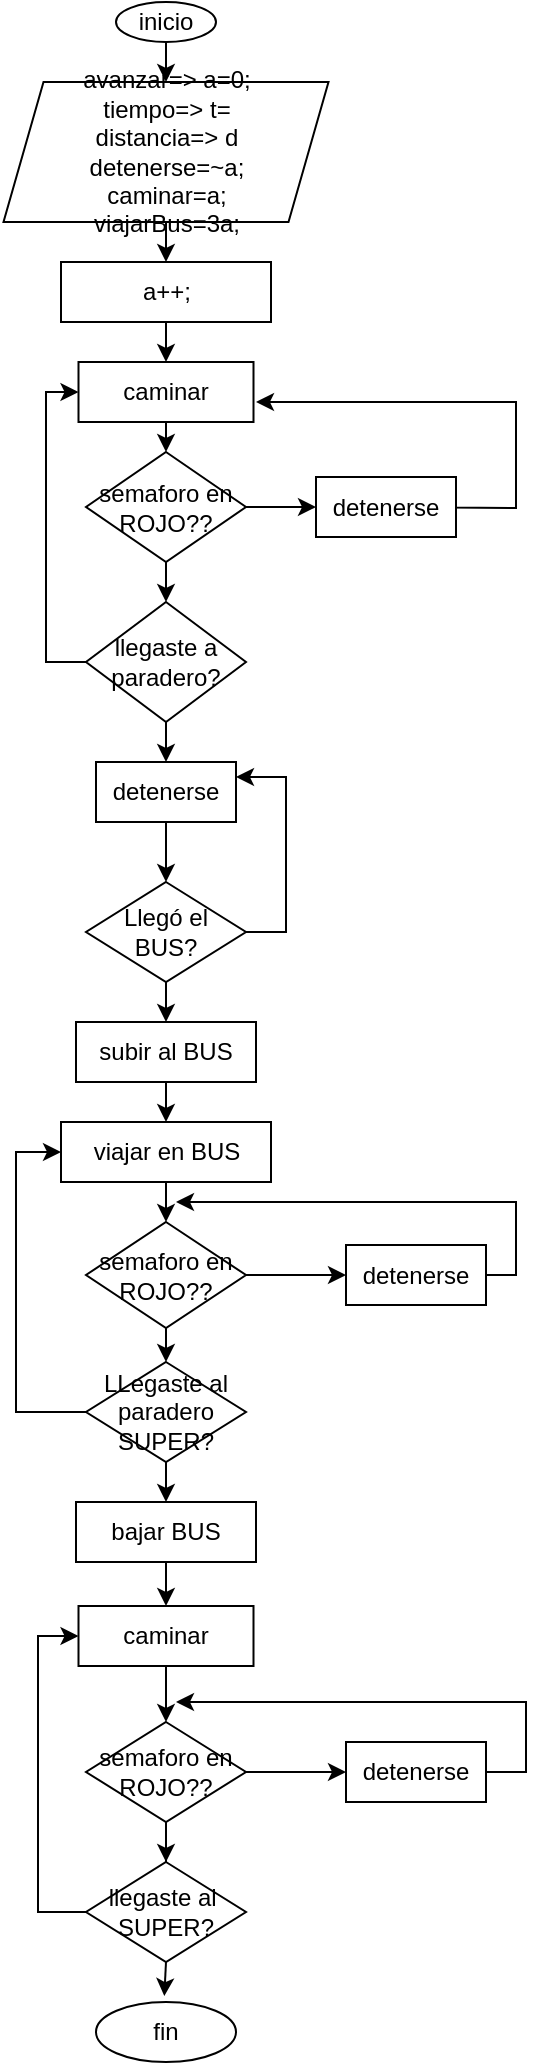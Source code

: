 <mxfile version="14.3.0" type="github">
  <diagram id="0mvoZaJWSHNZC3QwaI-d" name="Page-1">
    <mxGraphModel dx="413" dy="232" grid="1" gridSize="10" guides="1" tooltips="1" connect="1" arrows="1" fold="1" page="1" pageScale="1" pageWidth="827" pageHeight="1169" math="0" shadow="0">
      <root>
        <mxCell id="0" />
        <mxCell id="1" parent="0" />
        <mxCell id="iI-qYse78smGDz18mhjB-9" value="" style="edgeStyle=orthogonalEdgeStyle;rounded=0;orthogonalLoop=1;jettySize=auto;html=1;entryX=0.5;entryY=0;entryDx=0;entryDy=0;" edge="1" parent="1" target="iI-qYse78smGDz18mhjB-2">
          <mxGeometry relative="1" as="geometry">
            <mxPoint x="145" y="50" as="sourcePoint" />
          </mxGeometry>
        </mxCell>
        <mxCell id="iI-qYse78smGDz18mhjB-10" style="edgeStyle=orthogonalEdgeStyle;rounded=0;orthogonalLoop=1;jettySize=auto;html=1;exitX=0.5;exitY=1;exitDx=0;exitDy=0;entryX=0.5;entryY=0;entryDx=0;entryDy=0;" edge="1" parent="1" source="iI-qYse78smGDz18mhjB-2" target="iI-qYse78smGDz18mhjB-5">
          <mxGeometry relative="1" as="geometry" />
        </mxCell>
        <mxCell id="iI-qYse78smGDz18mhjB-2" value="avanzar=&amp;gt; a=0;&lt;br&gt;tiempo=&amp;gt; t=&lt;br&gt;distancia=&amp;gt; d&lt;br&gt;detenerse=~a;&lt;br&gt;caminar=a;&lt;br&gt;viajarBus=3a;" style="shape=parallelogram;perimeter=parallelogramPerimeter;whiteSpace=wrap;html=1;fixedSize=1;" vertex="1" parent="1">
          <mxGeometry x="63.75" y="70" width="162.5" height="70" as="geometry" />
        </mxCell>
        <mxCell id="iI-qYse78smGDz18mhjB-11" style="edgeStyle=orthogonalEdgeStyle;rounded=0;orthogonalLoop=1;jettySize=auto;html=1;exitX=0.5;exitY=1;exitDx=0;exitDy=0;entryX=0.5;entryY=0;entryDx=0;entryDy=0;" edge="1" parent="1" source="iI-qYse78smGDz18mhjB-5" target="iI-qYse78smGDz18mhjB-6">
          <mxGeometry relative="1" as="geometry" />
        </mxCell>
        <mxCell id="iI-qYse78smGDz18mhjB-5" value="a++;" style="rounded=0;whiteSpace=wrap;html=1;" vertex="1" parent="1">
          <mxGeometry x="92.5" y="160" width="105" height="30" as="geometry" />
        </mxCell>
        <mxCell id="iI-qYse78smGDz18mhjB-12" style="edgeStyle=orthogonalEdgeStyle;rounded=0;orthogonalLoop=1;jettySize=auto;html=1;exitX=0.5;exitY=1;exitDx=0;exitDy=0;entryX=0.5;entryY=0;entryDx=0;entryDy=0;" edge="1" parent="1" source="iI-qYse78smGDz18mhjB-6" target="iI-qYse78smGDz18mhjB-7">
          <mxGeometry relative="1" as="geometry" />
        </mxCell>
        <mxCell id="iI-qYse78smGDz18mhjB-6" value="caminar" style="rounded=0;whiteSpace=wrap;html=1;" vertex="1" parent="1">
          <mxGeometry x="101.25" y="210" width="87.5" height="30" as="geometry" />
        </mxCell>
        <mxCell id="iI-qYse78smGDz18mhjB-13" style="edgeStyle=orthogonalEdgeStyle;rounded=0;orthogonalLoop=1;jettySize=auto;html=1;exitX=1;exitY=0.5;exitDx=0;exitDy=0;entryX=0;entryY=0.5;entryDx=0;entryDy=0;" edge="1" parent="1" source="iI-qYse78smGDz18mhjB-7" target="iI-qYse78smGDz18mhjB-8">
          <mxGeometry relative="1" as="geometry" />
        </mxCell>
        <mxCell id="iI-qYse78smGDz18mhjB-16" style="edgeStyle=orthogonalEdgeStyle;rounded=0;orthogonalLoop=1;jettySize=auto;html=1;exitX=0.5;exitY=1;exitDx=0;exitDy=0;entryX=0.5;entryY=0;entryDx=0;entryDy=0;" edge="1" parent="1" source="iI-qYse78smGDz18mhjB-7" target="iI-qYse78smGDz18mhjB-15">
          <mxGeometry relative="1" as="geometry" />
        </mxCell>
        <mxCell id="iI-qYse78smGDz18mhjB-7" value="semaforo en ROJO??" style="rhombus;whiteSpace=wrap;html=1;" vertex="1" parent="1">
          <mxGeometry x="105" y="255" width="80" height="55" as="geometry" />
        </mxCell>
        <mxCell id="iI-qYse78smGDz18mhjB-14" style="edgeStyle=orthogonalEdgeStyle;rounded=0;orthogonalLoop=1;jettySize=auto;html=1;exitX=1;exitY=0.5;exitDx=0;exitDy=0;" edge="1" parent="1" source="iI-qYse78smGDz18mhjB-8">
          <mxGeometry relative="1" as="geometry">
            <mxPoint x="190" y="230" as="targetPoint" />
            <Array as="points">
              <mxPoint x="255" y="283" />
              <mxPoint x="320" y="283" />
              <mxPoint x="320" y="230" />
            </Array>
          </mxGeometry>
        </mxCell>
        <mxCell id="iI-qYse78smGDz18mhjB-8" value="detenerse" style="rounded=0;whiteSpace=wrap;html=1;" vertex="1" parent="1">
          <mxGeometry x="220" y="267.5" width="70" height="30" as="geometry" />
        </mxCell>
        <mxCell id="iI-qYse78smGDz18mhjB-17" style="edgeStyle=orthogonalEdgeStyle;rounded=0;orthogonalLoop=1;jettySize=auto;html=1;exitX=0;exitY=0.5;exitDx=0;exitDy=0;entryX=0;entryY=0.5;entryDx=0;entryDy=0;" edge="1" parent="1" source="iI-qYse78smGDz18mhjB-15" target="iI-qYse78smGDz18mhjB-6">
          <mxGeometry relative="1" as="geometry">
            <mxPoint x="60" y="230" as="targetPoint" />
          </mxGeometry>
        </mxCell>
        <mxCell id="iI-qYse78smGDz18mhjB-21" style="edgeStyle=orthogonalEdgeStyle;rounded=0;orthogonalLoop=1;jettySize=auto;html=1;exitX=0.5;exitY=1;exitDx=0;exitDy=0;entryX=0.5;entryY=0;entryDx=0;entryDy=0;" edge="1" parent="1" source="iI-qYse78smGDz18mhjB-15" target="iI-qYse78smGDz18mhjB-19">
          <mxGeometry relative="1" as="geometry" />
        </mxCell>
        <mxCell id="iI-qYse78smGDz18mhjB-15" value="llegaste a paradero?" style="rhombus;whiteSpace=wrap;html=1;" vertex="1" parent="1">
          <mxGeometry x="105" y="330" width="80" height="60" as="geometry" />
        </mxCell>
        <mxCell id="iI-qYse78smGDz18mhjB-22" style="edgeStyle=orthogonalEdgeStyle;rounded=0;orthogonalLoop=1;jettySize=auto;html=1;exitX=0.5;exitY=1;exitDx=0;exitDy=0;entryX=0.5;entryY=0;entryDx=0;entryDy=0;" edge="1" parent="1" source="iI-qYse78smGDz18mhjB-19" target="iI-qYse78smGDz18mhjB-20">
          <mxGeometry relative="1" as="geometry" />
        </mxCell>
        <mxCell id="iI-qYse78smGDz18mhjB-19" value="detenerse" style="rounded=0;whiteSpace=wrap;html=1;" vertex="1" parent="1">
          <mxGeometry x="110" y="410" width="70" height="30" as="geometry" />
        </mxCell>
        <mxCell id="iI-qYse78smGDz18mhjB-23" style="edgeStyle=orthogonalEdgeStyle;rounded=0;orthogonalLoop=1;jettySize=auto;html=1;exitX=1;exitY=0.5;exitDx=0;exitDy=0;entryX=1;entryY=0.25;entryDx=0;entryDy=0;" edge="1" parent="1" source="iI-qYse78smGDz18mhjB-20" target="iI-qYse78smGDz18mhjB-19">
          <mxGeometry relative="1" as="geometry">
            <mxPoint x="220" y="420" as="targetPoint" />
          </mxGeometry>
        </mxCell>
        <mxCell id="iI-qYse78smGDz18mhjB-48" style="edgeStyle=orthogonalEdgeStyle;rounded=0;orthogonalLoop=1;jettySize=auto;html=1;exitX=0.5;exitY=1;exitDx=0;exitDy=0;entryX=0.5;entryY=0;entryDx=0;entryDy=0;" edge="1" parent="1" source="iI-qYse78smGDz18mhjB-20" target="iI-qYse78smGDz18mhjB-24">
          <mxGeometry relative="1" as="geometry" />
        </mxCell>
        <mxCell id="iI-qYse78smGDz18mhjB-20" value="Llegó el&lt;br&gt;BUS?" style="rhombus;whiteSpace=wrap;html=1;" vertex="1" parent="1">
          <mxGeometry x="105" y="470" width="80" height="50" as="geometry" />
        </mxCell>
        <mxCell id="iI-qYse78smGDz18mhjB-27" style="edgeStyle=orthogonalEdgeStyle;rounded=0;orthogonalLoop=1;jettySize=auto;html=1;exitX=0.5;exitY=1;exitDx=0;exitDy=0;entryX=0.5;entryY=0;entryDx=0;entryDy=0;" edge="1" parent="1" source="iI-qYse78smGDz18mhjB-24" target="iI-qYse78smGDz18mhjB-25">
          <mxGeometry relative="1" as="geometry" />
        </mxCell>
        <mxCell id="iI-qYse78smGDz18mhjB-24" value="subir al BUS" style="rounded=0;whiteSpace=wrap;html=1;" vertex="1" parent="1">
          <mxGeometry x="100" y="540" width="90" height="30" as="geometry" />
        </mxCell>
        <mxCell id="iI-qYse78smGDz18mhjB-32" style="edgeStyle=orthogonalEdgeStyle;rounded=0;orthogonalLoop=1;jettySize=auto;html=1;exitX=0.5;exitY=1;exitDx=0;exitDy=0;entryX=0.5;entryY=0;entryDx=0;entryDy=0;" edge="1" parent="1" source="iI-qYse78smGDz18mhjB-25" target="iI-qYse78smGDz18mhjB-29">
          <mxGeometry relative="1" as="geometry" />
        </mxCell>
        <mxCell id="iI-qYse78smGDz18mhjB-25" value="viajar en BUS" style="rounded=0;whiteSpace=wrap;html=1;" vertex="1" parent="1">
          <mxGeometry x="92.5" y="590" width="105" height="30" as="geometry" />
        </mxCell>
        <mxCell id="iI-qYse78smGDz18mhjB-33" style="edgeStyle=orthogonalEdgeStyle;rounded=0;orthogonalLoop=1;jettySize=auto;html=1;exitX=0.5;exitY=1;exitDx=0;exitDy=0;entryX=0.5;entryY=0;entryDx=0;entryDy=0;" edge="1" parent="1" source="iI-qYse78smGDz18mhjB-29" target="iI-qYse78smGDz18mhjB-31">
          <mxGeometry relative="1" as="geometry" />
        </mxCell>
        <mxCell id="iI-qYse78smGDz18mhjB-34" style="edgeStyle=orthogonalEdgeStyle;rounded=0;orthogonalLoop=1;jettySize=auto;html=1;exitX=1;exitY=0.5;exitDx=0;exitDy=0;entryX=0;entryY=0.5;entryDx=0;entryDy=0;" edge="1" parent="1" source="iI-qYse78smGDz18mhjB-29" target="iI-qYse78smGDz18mhjB-30">
          <mxGeometry relative="1" as="geometry" />
        </mxCell>
        <mxCell id="iI-qYse78smGDz18mhjB-29" value="semaforo en ROJO??" style="rhombus;whiteSpace=wrap;html=1;" vertex="1" parent="1">
          <mxGeometry x="105" y="640" width="80" height="53" as="geometry" />
        </mxCell>
        <mxCell id="iI-qYse78smGDz18mhjB-35" style="edgeStyle=orthogonalEdgeStyle;rounded=0;orthogonalLoop=1;jettySize=auto;html=1;exitX=1;exitY=0.5;exitDx=0;exitDy=0;" edge="1" parent="1" source="iI-qYse78smGDz18mhjB-30">
          <mxGeometry relative="1" as="geometry">
            <mxPoint x="150" y="630" as="targetPoint" />
            <Array as="points">
              <mxPoint x="320" y="667" />
              <mxPoint x="320" y="630" />
            </Array>
          </mxGeometry>
        </mxCell>
        <mxCell id="iI-qYse78smGDz18mhjB-30" value="detenerse" style="rounded=0;whiteSpace=wrap;html=1;" vertex="1" parent="1">
          <mxGeometry x="235" y="651.5" width="70" height="30" as="geometry" />
        </mxCell>
        <mxCell id="iI-qYse78smGDz18mhjB-36" style="edgeStyle=orthogonalEdgeStyle;rounded=0;orthogonalLoop=1;jettySize=auto;html=1;entryX=0;entryY=0.5;entryDx=0;entryDy=0;exitX=0;exitY=0.5;exitDx=0;exitDy=0;" edge="1" parent="1" source="iI-qYse78smGDz18mhjB-31" target="iI-qYse78smGDz18mhjB-25">
          <mxGeometry relative="1" as="geometry">
            <mxPoint x="90" y="640" as="targetPoint" />
            <Array as="points">
              <mxPoint x="70" y="735" />
              <mxPoint x="70" y="605" />
            </Array>
          </mxGeometry>
        </mxCell>
        <mxCell id="iI-qYse78smGDz18mhjB-39" style="edgeStyle=orthogonalEdgeStyle;rounded=0;orthogonalLoop=1;jettySize=auto;html=1;exitX=0.5;exitY=1;exitDx=0;exitDy=0;entryX=0.5;entryY=0;entryDx=0;entryDy=0;" edge="1" parent="1" source="iI-qYse78smGDz18mhjB-31" target="iI-qYse78smGDz18mhjB-37">
          <mxGeometry relative="1" as="geometry" />
        </mxCell>
        <mxCell id="iI-qYse78smGDz18mhjB-31" value="LLegaste al paradero SUPER?" style="rhombus;whiteSpace=wrap;html=1;" vertex="1" parent="1">
          <mxGeometry x="105" y="710" width="80" height="50" as="geometry" />
        </mxCell>
        <mxCell id="iI-qYse78smGDz18mhjB-41" style="edgeStyle=orthogonalEdgeStyle;rounded=0;orthogonalLoop=1;jettySize=auto;html=1;exitX=0.5;exitY=1;exitDx=0;exitDy=0;entryX=0.5;entryY=0;entryDx=0;entryDy=0;" edge="1" parent="1" source="iI-qYse78smGDz18mhjB-37" target="iI-qYse78smGDz18mhjB-40">
          <mxGeometry relative="1" as="geometry" />
        </mxCell>
        <mxCell id="iI-qYse78smGDz18mhjB-37" value="bajar BUS" style="rounded=0;whiteSpace=wrap;html=1;" vertex="1" parent="1">
          <mxGeometry x="100" y="780" width="90" height="30" as="geometry" />
        </mxCell>
        <mxCell id="iI-qYse78smGDz18mhjB-47" style="edgeStyle=orthogonalEdgeStyle;rounded=0;orthogonalLoop=1;jettySize=auto;html=1;exitX=0.5;exitY=1;exitDx=0;exitDy=0;entryX=0.5;entryY=0;entryDx=0;entryDy=0;" edge="1" parent="1" source="iI-qYse78smGDz18mhjB-40" target="iI-qYse78smGDz18mhjB-44">
          <mxGeometry relative="1" as="geometry" />
        </mxCell>
        <mxCell id="iI-qYse78smGDz18mhjB-40" value="caminar" style="rounded=0;whiteSpace=wrap;html=1;" vertex="1" parent="1">
          <mxGeometry x="101.25" y="832" width="87.5" height="30" as="geometry" />
        </mxCell>
        <mxCell id="iI-qYse78smGDz18mhjB-43" style="edgeStyle=orthogonalEdgeStyle;rounded=0;orthogonalLoop=1;jettySize=auto;html=1;exitX=1;exitY=0.5;exitDx=0;exitDy=0;entryX=0;entryY=0.5;entryDx=0;entryDy=0;" edge="1" parent="1" source="iI-qYse78smGDz18mhjB-44" target="iI-qYse78smGDz18mhjB-46">
          <mxGeometry relative="1" as="geometry" />
        </mxCell>
        <mxCell id="iI-qYse78smGDz18mhjB-51" style="edgeStyle=orthogonalEdgeStyle;rounded=0;orthogonalLoop=1;jettySize=auto;html=1;entryX=0.5;entryY=0;entryDx=0;entryDy=0;" edge="1" parent="1" source="iI-qYse78smGDz18mhjB-44" target="iI-qYse78smGDz18mhjB-50">
          <mxGeometry relative="1" as="geometry" />
        </mxCell>
        <mxCell id="iI-qYse78smGDz18mhjB-44" value="semaforo en ROJO??" style="rhombus;whiteSpace=wrap;html=1;" vertex="1" parent="1">
          <mxGeometry x="105" y="890" width="80" height="50" as="geometry" />
        </mxCell>
        <mxCell id="iI-qYse78smGDz18mhjB-45" style="edgeStyle=orthogonalEdgeStyle;rounded=0;orthogonalLoop=1;jettySize=auto;html=1;exitX=1;exitY=0.5;exitDx=0;exitDy=0;" edge="1" parent="1" source="iI-qYse78smGDz18mhjB-46">
          <mxGeometry relative="1" as="geometry">
            <mxPoint x="150" y="880" as="targetPoint" />
            <Array as="points">
              <mxPoint x="325" y="915" />
              <mxPoint x="325" y="880" />
            </Array>
          </mxGeometry>
        </mxCell>
        <mxCell id="iI-qYse78smGDz18mhjB-46" value="detenerse" style="rounded=0;whiteSpace=wrap;html=1;" vertex="1" parent="1">
          <mxGeometry x="235" y="900" width="70" height="30" as="geometry" />
        </mxCell>
        <mxCell id="iI-qYse78smGDz18mhjB-52" style="edgeStyle=orthogonalEdgeStyle;rounded=0;orthogonalLoop=1;jettySize=auto;html=1;entryX=0;entryY=0.5;entryDx=0;entryDy=0;" edge="1" parent="1" source="iI-qYse78smGDz18mhjB-50" target="iI-qYse78smGDz18mhjB-40">
          <mxGeometry relative="1" as="geometry">
            <mxPoint x="70" y="850" as="targetPoint" />
            <Array as="points">
              <mxPoint x="81" y="985" />
              <mxPoint x="81" y="847" />
            </Array>
          </mxGeometry>
        </mxCell>
        <mxCell id="iI-qYse78smGDz18mhjB-54" style="edgeStyle=orthogonalEdgeStyle;rounded=0;orthogonalLoop=1;jettySize=auto;html=1;exitX=0.5;exitY=1;exitDx=0;exitDy=0;entryX=0.488;entryY=-0.098;entryDx=0;entryDy=0;entryPerimeter=0;" edge="1" parent="1" source="iI-qYse78smGDz18mhjB-50" target="iI-qYse78smGDz18mhjB-53">
          <mxGeometry relative="1" as="geometry" />
        </mxCell>
        <mxCell id="iI-qYse78smGDz18mhjB-50" value="llegaste al&amp;nbsp;&lt;br&gt;SUPER?" style="rhombus;whiteSpace=wrap;html=1;" vertex="1" parent="1">
          <mxGeometry x="105" y="960" width="80" height="50" as="geometry" />
        </mxCell>
        <mxCell id="iI-qYse78smGDz18mhjB-53" value="&lt;span&gt;fin&lt;/span&gt;" style="ellipse;whiteSpace=wrap;html=1;" vertex="1" parent="1">
          <mxGeometry x="110" y="1030" width="70" height="30" as="geometry" />
        </mxCell>
        <mxCell id="iI-qYse78smGDz18mhjB-55" value="inicio" style="ellipse;whiteSpace=wrap;html=1;" vertex="1" parent="1">
          <mxGeometry x="120" y="30" width="50" height="20" as="geometry" />
        </mxCell>
      </root>
    </mxGraphModel>
  </diagram>
</mxfile>
